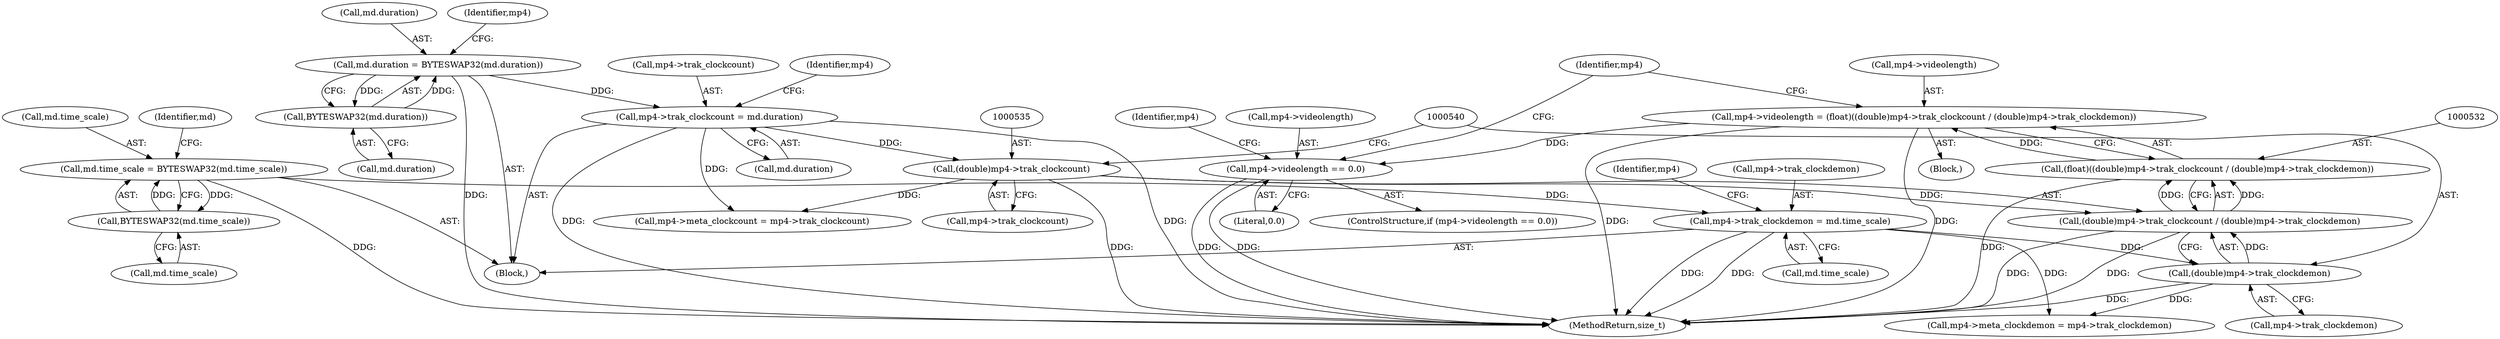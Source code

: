 digraph "0_gpmf-parser_341f12cd5b97ab419e53853ca00176457c9f1681_5@pointer" {
"1000527" [label="(Call,mp4->videolength = (float)((double)mp4->trak_clockcount / (double)mp4->trak_clockdemon))"];
"1000531" [label="(Call,(float)((double)mp4->trak_clockcount / (double)mp4->trak_clockdemon))"];
"1000533" [label="(Call,(double)mp4->trak_clockcount / (double)mp4->trak_clockdemon)"];
"1000534" [label="(Call,(double)mp4->trak_clockcount)"];
"1000513" [label="(Call,mp4->trak_clockcount = md.duration)"];
"1000498" [label="(Call,md.duration = BYTESWAP32(md.duration))"];
"1000502" [label="(Call,BYTESWAP32(md.duration))"];
"1000539" [label="(Call,(double)mp4->trak_clockdemon)"];
"1000506" [label="(Call,mp4->trak_clockdemon = md.time_scale)"];
"1000490" [label="(Call,md.time_scale = BYTESWAP32(md.time_scale))"];
"1000494" [label="(Call,BYTESWAP32(md.time_scale))"];
"1000521" [label="(Call,mp4->videolength == 0.0)"];
"1000494" [label="(Call,BYTESWAP32(md.time_scale))"];
"1000529" [label="(Identifier,mp4)"];
"1000502" [label="(Call,BYTESWAP32(md.duration))"];
"1000507" [label="(Call,mp4->trak_clockdemon)"];
"1000539" [label="(Call,(double)mp4->trak_clockdemon)"];
"1000513" [label="(Call,mp4->trak_clockcount = md.duration)"];
"1000515" [label="(Identifier,mp4)"];
"1000533" [label="(Call,(double)mp4->trak_clockcount / (double)mp4->trak_clockdemon)"];
"1000498" [label="(Call,md.duration = BYTESWAP32(md.duration))"];
"1000525" [label="(Literal,0.0)"];
"1000526" [label="(Block,)"];
"1000506" [label="(Call,mp4->trak_clockdemon = md.time_scale)"];
"1000534" [label="(Call,(double)mp4->trak_clockcount)"];
"1000514" [label="(Call,mp4->trak_clockcount)"];
"1000527" [label="(Call,mp4->videolength = (float)((double)mp4->trak_clockcount / (double)mp4->trak_clockdemon))"];
"1000500" [label="(Identifier,md)"];
"1000520" [label="(ControlStructure,if (mp4->videolength == 0.0))"];
"1000528" [label="(Call,mp4->videolength)"];
"1000531" [label="(Call,(float)((double)mp4->trak_clockcount / (double)mp4->trak_clockdemon))"];
"1000536" [label="(Call,mp4->trak_clockcount)"];
"1000541" [label="(Call,mp4->trak_clockdemon)"];
"1000495" [label="(Call,md.time_scale)"];
"1000522" [label="(Call,mp4->videolength)"];
"1000510" [label="(Call,md.time_scale)"];
"1001857" [label="(Call,mp4->meta_clockdemon = mp4->trak_clockdemon)"];
"1000546" [label="(Identifier,mp4)"];
"1000499" [label="(Call,md.duration)"];
"1001864" [label="(Call,mp4->meta_clockcount = mp4->trak_clockcount)"];
"1001992" [label="(MethodReturn,size_t)"];
"1000508" [label="(Identifier,mp4)"];
"1000523" [label="(Identifier,mp4)"];
"1000491" [label="(Call,md.time_scale)"];
"1000521" [label="(Call,mp4->videolength == 0.0)"];
"1000473" [label="(Block,)"];
"1000517" [label="(Call,md.duration)"];
"1000490" [label="(Call,md.time_scale = BYTESWAP32(md.time_scale))"];
"1000503" [label="(Call,md.duration)"];
"1000527" -> "1000526"  [label="AST: "];
"1000527" -> "1000531"  [label="CFG: "];
"1000528" -> "1000527"  [label="AST: "];
"1000531" -> "1000527"  [label="AST: "];
"1000546" -> "1000527"  [label="CFG: "];
"1000527" -> "1001992"  [label="DDG: "];
"1000527" -> "1001992"  [label="DDG: "];
"1000527" -> "1000521"  [label="DDG: "];
"1000531" -> "1000527"  [label="DDG: "];
"1000531" -> "1000533"  [label="CFG: "];
"1000532" -> "1000531"  [label="AST: "];
"1000533" -> "1000531"  [label="AST: "];
"1000531" -> "1001992"  [label="DDG: "];
"1000533" -> "1000531"  [label="DDG: "];
"1000533" -> "1000531"  [label="DDG: "];
"1000533" -> "1000539"  [label="CFG: "];
"1000534" -> "1000533"  [label="AST: "];
"1000539" -> "1000533"  [label="AST: "];
"1000533" -> "1001992"  [label="DDG: "];
"1000533" -> "1001992"  [label="DDG: "];
"1000534" -> "1000533"  [label="DDG: "];
"1000539" -> "1000533"  [label="DDG: "];
"1000534" -> "1000536"  [label="CFG: "];
"1000535" -> "1000534"  [label="AST: "];
"1000536" -> "1000534"  [label="AST: "];
"1000540" -> "1000534"  [label="CFG: "];
"1000534" -> "1001992"  [label="DDG: "];
"1000513" -> "1000534"  [label="DDG: "];
"1000534" -> "1001864"  [label="DDG: "];
"1000513" -> "1000473"  [label="AST: "];
"1000513" -> "1000517"  [label="CFG: "];
"1000514" -> "1000513"  [label="AST: "];
"1000517" -> "1000513"  [label="AST: "];
"1000523" -> "1000513"  [label="CFG: "];
"1000513" -> "1001992"  [label="DDG: "];
"1000513" -> "1001992"  [label="DDG: "];
"1000498" -> "1000513"  [label="DDG: "];
"1000513" -> "1001864"  [label="DDG: "];
"1000498" -> "1000473"  [label="AST: "];
"1000498" -> "1000502"  [label="CFG: "];
"1000499" -> "1000498"  [label="AST: "];
"1000502" -> "1000498"  [label="AST: "];
"1000508" -> "1000498"  [label="CFG: "];
"1000498" -> "1001992"  [label="DDG: "];
"1000502" -> "1000498"  [label="DDG: "];
"1000498" -> "1000502"  [label="DDG: "];
"1000502" -> "1000503"  [label="CFG: "];
"1000503" -> "1000502"  [label="AST: "];
"1000539" -> "1000541"  [label="CFG: "];
"1000540" -> "1000539"  [label="AST: "];
"1000541" -> "1000539"  [label="AST: "];
"1000539" -> "1001992"  [label="DDG: "];
"1000506" -> "1000539"  [label="DDG: "];
"1000539" -> "1001857"  [label="DDG: "];
"1000506" -> "1000473"  [label="AST: "];
"1000506" -> "1000510"  [label="CFG: "];
"1000507" -> "1000506"  [label="AST: "];
"1000510" -> "1000506"  [label="AST: "];
"1000515" -> "1000506"  [label="CFG: "];
"1000506" -> "1001992"  [label="DDG: "];
"1000506" -> "1001992"  [label="DDG: "];
"1000490" -> "1000506"  [label="DDG: "];
"1000506" -> "1001857"  [label="DDG: "];
"1000490" -> "1000473"  [label="AST: "];
"1000490" -> "1000494"  [label="CFG: "];
"1000491" -> "1000490"  [label="AST: "];
"1000494" -> "1000490"  [label="AST: "];
"1000500" -> "1000490"  [label="CFG: "];
"1000490" -> "1001992"  [label="DDG: "];
"1000494" -> "1000490"  [label="DDG: "];
"1000490" -> "1000494"  [label="DDG: "];
"1000494" -> "1000495"  [label="CFG: "];
"1000495" -> "1000494"  [label="AST: "];
"1000521" -> "1000520"  [label="AST: "];
"1000521" -> "1000525"  [label="CFG: "];
"1000522" -> "1000521"  [label="AST: "];
"1000525" -> "1000521"  [label="AST: "];
"1000529" -> "1000521"  [label="CFG: "];
"1000546" -> "1000521"  [label="CFG: "];
"1000521" -> "1001992"  [label="DDG: "];
"1000521" -> "1001992"  [label="DDG: "];
}

